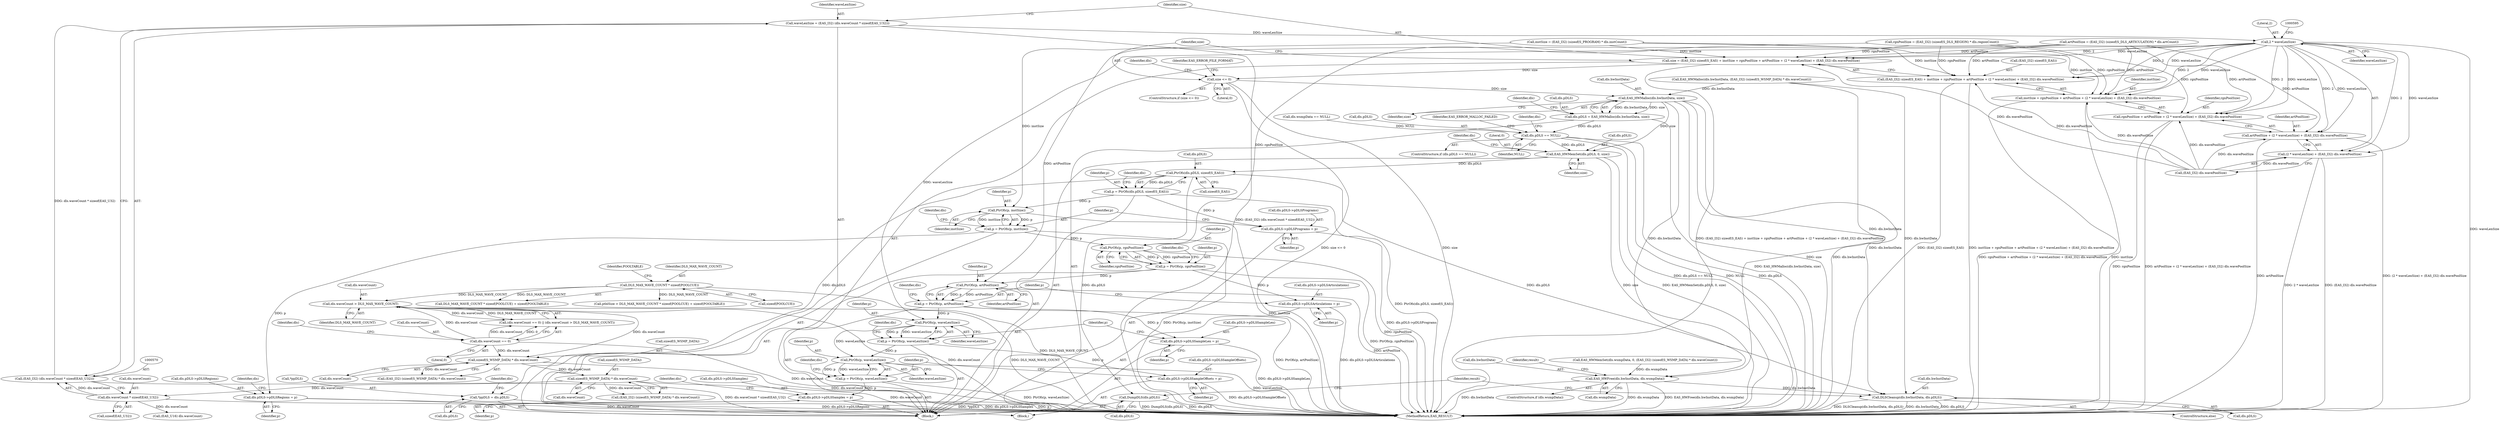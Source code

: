 digraph "0_Android_cadfb7a3c96d4fef06656cf37143e1b3e62cae86@integer" {
"1000567" [label="(Call,waveLenSize = (EAS_I32) (dls.waveCount * sizeof(EAS_U32)))"];
"1000569" [label="(Call,(EAS_I32) (dls.waveCount * sizeof(EAS_U32)))"];
"1000571" [label="(Call,dls.waveCount * sizeof(EAS_U32))"];
"1000467" [label="(Call,sizeof(S_WSMP_DATA) * dls.waveCount)"];
"1000444" [label="(Call,sizeof(S_WSMP_DATA) * dls.waveCount)"];
"1000425" [label="(Call,dls.waveCount > DLS_MAX_WAVE_COUNT)"];
"1000420" [label="(Call,dls.waveCount == 0)"];
"1000395" [label="(Call,DLS_MAX_WAVE_COUNT * sizeof(POOLCUE))"];
"1000591" [label="(Call,2 * waveLenSize)"];
"1000577" [label="(Call,size = (EAS_I32) sizeof(S_EAS) + instSize + rgnPoolSize + artPoolSize + (2 * waveLenSize) + (EAS_I32) dls.wavePoolSize)"];
"1000600" [label="(Call,size <= 0)"];
"1000610" [label="(Call,EAS_HWMalloc(dls.hwInstData, size))"];
"1000606" [label="(Call,dls.pDLS = EAS_HWMalloc(dls.hwInstData, size))"];
"1000616" [label="(Call,dls.pDLS == NULL)"];
"1000625" [label="(Call,EAS_HWMemSet(dls.pDLS, 0, size))"];
"1000640" [label="(Call,PtrOfs(dls.pDLS, sizeof(S_EAS)))"];
"1000638" [label="(Call,p = PtrOfs(dls.pDLS, sizeof(S_EAS)))"];
"1000657" [label="(Call,dls.pDLS->pDLSPrograms = p)"];
"1000666" [label="(Call,PtrOfs(p, instSize))"];
"1000664" [label="(Call,p = PtrOfs(p, instSize))"];
"1000669" [label="(Call,dls.pDLS->pDLSRegions = p)"];
"1000689" [label="(Call,PtrOfs(p, rgnPoolSize))"];
"1000687" [label="(Call,p = PtrOfs(p, rgnPoolSize))"];
"1000703" [label="(Call,dls.pDLS->pDLSArticulations = p)"];
"1000712" [label="(Call,PtrOfs(p, artPoolSize))"];
"1000710" [label="(Call,p = PtrOfs(p, artPoolSize))"];
"1000726" [label="(Call,dls.pDLS->pDLSSampleLen = p)"];
"1000735" [label="(Call,PtrOfs(p, waveLenSize))"];
"1000733" [label="(Call,p = PtrOfs(p, waveLenSize))"];
"1000738" [label="(Call,dls.pDLS->pDLSSampleOffsets = p)"];
"1000747" [label="(Call,PtrOfs(p, waveLenSize))"];
"1000745" [label="(Call,p = PtrOfs(p, waveLenSize))"];
"1000750" [label="(Call,dls.pDLS->pDLSSamples = p)"];
"1000817" [label="(Call,*ppDLS = dls.pDLS)"];
"1000823" [label="(Call,DumpDLS(dls.pDLS))"];
"1000828" [label="(Call,DLSCleanup(dls.hwInstData, dls.pDLS))"];
"1000805" [label="(Call,EAS_HWFree(dls.hwInstData, dls.wsmpData))"];
"1000579" [label="(Call,(EAS_I32) sizeof(S_EAS) + instSize + rgnPoolSize + artPoolSize + (2 * waveLenSize) + (EAS_I32) dls.wavePoolSize)"];
"1000584" [label="(Call,instSize + rgnPoolSize + artPoolSize + (2 * waveLenSize) + (EAS_I32) dls.wavePoolSize)"];
"1000586" [label="(Call,rgnPoolSize + artPoolSize + (2 * waveLenSize) + (EAS_I32) dls.wavePoolSize)"];
"1000588" [label="(Call,artPoolSize + (2 * waveLenSize) + (EAS_I32) dls.wavePoolSize)"];
"1000590" [label="(Call,(2 * waveLenSize) + (EAS_I32) dls.wavePoolSize)"];
"1000713" [label="(Identifier,p)"];
"1000615" [label="(ControlStructure,if (dls.pDLS == NULL))"];
"1000445" [label="(Call,sizeof(S_WSMP_DATA))"];
"1000836" [label="(Identifier,result)"];
"1000749" [label="(Identifier,waveLenSize)"];
"1000689" [label="(Call,PtrOfs(p, rgnPoolSize))"];
"1000721" [label="(Call,(EAS_U16) dls.waveCount)"];
"1000748" [label="(Identifier,p)"];
"1000611" [label="(Call,dls.hwInstData)"];
"1000467" [label="(Call,sizeof(S_WSMP_DATA) * dls.waveCount)"];
"1000599" [label="(ControlStructure,if (size <= 0))"];
"1000580" [label="(Call,(EAS_I32) sizeof(S_EAS))"];
"1000639" [label="(Identifier,p)"];
"1000669" [label="(Call,dls.pDLS->pDLSRegions = p)"];
"1000667" [label="(Identifier,p)"];
"1000704" [label="(Call,dls.pDLS->pDLSArticulations)"];
"1000594" [label="(Call,(EAS_I32) dls.wavePoolSize)"];
"1000712" [label="(Call,PtrOfs(p, artPoolSize))"];
"1000756" [label="(Identifier,p)"];
"1000747" [label="(Call,PtrOfs(p, waveLenSize))"];
"1000484" [label="(Block,)"];
"1000691" [label="(Identifier,rgnPoolSize)"];
"1000820" [label="(Call,dls.pDLS)"];
"1000666" [label="(Call,PtrOfs(p, instSize))"];
"1000400" [label="(Identifier,POOLTABLE)"];
"1000557" [label="(Call,artPoolSize = (EAS_I32) (sizeof(S_DLS_ARTICULATION) * dls.artCount))"];
"1000620" [label="(Identifier,NULL)"];
"1000668" [label="(Identifier,instSize)"];
"1000591" [label="(Call,2 * waveLenSize)"];
"1000823" [label="(Call,DumpDLS(dls.pDLS))"];
"1000829" [label="(Call,dls.hwInstData)"];
"1000630" [label="(Identifier,size)"];
"1000626" [label="(Call,dls.pDLS)"];
"1000460" [label="(Call,EAS_HWMemSet(dls.wsmpData, 0, (EAS_I32) (sizeof(S_WSMP_DATA) * dls.waveCount)))"];
"1000837" [label="(MethodReturn,EAS_RESULT)"];
"1000606" [label="(Call,dls.pDLS = EAS_HWMalloc(dls.hwInstData, size))"];
"1000703" [label="(Call,dls.pDLS->pDLSArticulations = p)"];
"1000610" [label="(Call,EAS_HWMalloc(dls.hwInstData, size))"];
"1000657" [label="(Call,dls.pDLS->pDLSPrograms = p)"];
"1000579" [label="(Call,(EAS_I32) sizeof(S_EAS) + instSize + rgnPoolSize + artPoolSize + (2 * waveLenSize) + (EAS_I32) dls.wavePoolSize)"];
"1000675" [label="(Identifier,p)"];
"1000737" [label="(Identifier,waveLenSize)"];
"1000710" [label="(Call,p = PtrOfs(p, artPoolSize))"];
"1000395" [label="(Call,DLS_MAX_WAVE_COUNT * sizeof(POOLCUE))"];
"1000670" [label="(Call,dls.pDLS->pDLSRegions)"];
"1000711" [label="(Identifier,p)"];
"1000806" [label="(Call,dls.hwInstData)"];
"1000736" [label="(Identifier,p)"];
"1000571" [label="(Call,dls.waveCount * sizeof(EAS_U32))"];
"1000590" [label="(Call,(2 * waveLenSize) + (EAS_I32) dls.wavePoolSize)"];
"1000649" [label="(Identifier,dls)"];
"1000427" [label="(Identifier,dls)"];
"1000672" [label="(Identifier,dls)"];
"1000732" [label="(Identifier,p)"];
"1000814" [label="(Identifier,result)"];
"1000425" [label="(Call,dls.waveCount > DLS_MAX_WAVE_COUNT)"];
"1000468" [label="(Call,sizeof(S_WSMP_DATA))"];
"1000426" [label="(Call,dls.waveCount)"];
"1000714" [label="(Identifier,artPoolSize)"];
"1000421" [label="(Call,dls.waveCount)"];
"1000465" [label="(Call,(EAS_I32) (sizeof(S_WSMP_DATA) * dls.waveCount))"];
"1000825" [label="(Identifier,dls)"];
"1000394" [label="(Call,DLS_MAX_WAVE_COUNT * sizeof(POOLCUE) + sizeof(POOLTABLE))"];
"1000817" [label="(Call,*ppDLS = dls.pDLS)"];
"1000588" [label="(Call,artPoolSize + (2 * waveLenSize) + (EAS_I32) dls.wavePoolSize)"];
"1000735" [label="(Call,PtrOfs(p, waveLenSize))"];
"1000396" [label="(Identifier,DLS_MAX_WAVE_COUNT)"];
"1000744" [label="(Identifier,p)"];
"1000644" [label="(Call,sizeof(S_EAS))"];
"1000601" [label="(Identifier,size)"];
"1000420" [label="(Call,dls.waveCount == 0)"];
"1000664" [label="(Call,p = PtrOfs(p, instSize))"];
"1000759" [label="(Identifier,dls)"];
"1000805" [label="(Call,EAS_HWFree(dls.hwInstData, dls.wsmpData))"];
"1000600" [label="(Call,size <= 0)"];
"1000627" [label="(Identifier,dls)"];
"1000451" [label="(Call,dls.wsmpData == NULL)"];
"1000741" [label="(Identifier,dls)"];
"1000614" [label="(Identifier,size)"];
"1000589" [label="(Identifier,artPoolSize)"];
"1000753" [label="(Identifier,dls)"];
"1000593" [label="(Identifier,waveLenSize)"];
"1000392" [label="(Call,ptblSize > DLS_MAX_WAVE_COUNT * sizeof(POOLCUE) + sizeof(POOLTABLE))"];
"1000444" [label="(Call,sizeof(S_WSMP_DATA) * dls.waveCount)"];
"1000618" [label="(Identifier,dls)"];
"1000734" [label="(Identifier,p)"];
"1000543" [label="(Call,rgnPoolSize = (EAS_I32) (sizeof(S_DLS_REGION) * dls.regionCount))"];
"1000577" [label="(Call,size = (EAS_I32) sizeof(S_EAS) + instSize + rgnPoolSize + artPoolSize + (2 * waveLenSize) + (EAS_I32) dls.wavePoolSize)"];
"1000727" [label="(Call,dls.pDLS->pDLSSampleLen)"];
"1000746" [label="(Identifier,p)"];
"1000568" [label="(Identifier,waveLenSize)"];
"1000586" [label="(Call,rgnPoolSize + artPoolSize + (2 * waveLenSize) + (EAS_I32) dls.wavePoolSize)"];
"1000429" [label="(Identifier,DLS_MAX_WAVE_COUNT)"];
"1000738" [label="(Call,dls.pDLS->pDLSSampleOffsets = p)"];
"1000801" [label="(ControlStructure,if (dls.wsmpData))"];
"1000695" [label="(Identifier,dls)"];
"1000688" [label="(Identifier,p)"];
"1000575" [label="(Call,sizeof(EAS_U32))"];
"1000663" [label="(Identifier,p)"];
"1000816" [label="(Block,)"];
"1000658" [label="(Call,dls.pDLS->pDLSPrograms)"];
"1000585" [label="(Identifier,instSize)"];
"1000592" [label="(Literal,2)"];
"1000751" [label="(Call,dls.pDLS->pDLSSamples)"];
"1000569" [label="(Call,(EAS_I32) (dls.waveCount * sizeof(EAS_U32)))"];
"1000442" [label="(Call,(EAS_I32) (sizeof(S_WSMP_DATA) * dls.waveCount))"];
"1000690" [label="(Identifier,p)"];
"1000572" [label="(Call,dls.waveCount)"];
"1000809" [label="(Call,dls.wsmpData)"];
"1000718" [label="(Identifier,dls)"];
"1000602" [label="(Literal,0)"];
"1000827" [label="(ControlStructure,else)"];
"1000608" [label="(Identifier,dls)"];
"1000470" [label="(Call,dls.waveCount)"];
"1000641" [label="(Call,dls.pDLS)"];
"1000745" [label="(Call,p = PtrOfs(p, waveLenSize))"];
"1000638" [label="(Call,p = PtrOfs(dls.pDLS, sizeof(S_EAS)))"];
"1000584" [label="(Call,instSize + rgnPoolSize + artPoolSize + (2 * waveLenSize) + (EAS_I32) dls.wavePoolSize)"];
"1000447" [label="(Call,dls.waveCount)"];
"1000818" [label="(Call,*ppDLS)"];
"1000616" [label="(Call,dls.pDLS == NULL)"];
"1000640" [label="(Call,PtrOfs(dls.pDLS, sizeof(S_EAS)))"];
"1000578" [label="(Identifier,size)"];
"1000397" [label="(Call,sizeof(POOLCUE))"];
"1000533" [label="(Call,instSize = (EAS_I32) (sizeof(S_PROGRAM) * dls.instCount))"];
"1000665" [label="(Identifier,p)"];
"1000625" [label="(Call,EAS_HWMemSet(dls.pDLS, 0, size))"];
"1000733" [label="(Call,p = PtrOfs(p, waveLenSize))"];
"1000438" [label="(Call,EAS_HWMalloc(dls.hwInstData, (EAS_I32) (sizeof(S_WSMP_DATA) * dls.waveCount)))"];
"1000726" [label="(Call,dls.pDLS->pDLSSampleLen = p)"];
"1000828" [label="(Call,DLSCleanup(dls.hwInstData, dls.pDLS))"];
"1000605" [label="(Identifier,EAS_ERROR_FILE_FORMAT)"];
"1000419" [label="(Call,(dls.waveCount == 0) || (dls.waveCount > DLS_MAX_WAVE_COUNT))"];
"1000634" [label="(Identifier,dls)"];
"1000679" [label="(Identifier,dls)"];
"1000607" [label="(Call,dls.pDLS)"];
"1000709" [label="(Identifier,p)"];
"1000687" [label="(Call,p = PtrOfs(p, rgnPoolSize))"];
"1000739" [label="(Call,dls.pDLS->pDLSSampleOffsets)"];
"1000617" [label="(Call,dls.pDLS)"];
"1000832" [label="(Call,dls.pDLS)"];
"1000424" [label="(Literal,0)"];
"1000624" [label="(Identifier,EAS_ERROR_MALLOC_FAILED)"];
"1000824" [label="(Call,dls.pDLS)"];
"1000629" [label="(Literal,0)"];
"1000750" [label="(Call,dls.pDLS->pDLSSamples = p)"];
"1000587" [label="(Identifier,rgnPoolSize)"];
"1000567" [label="(Call,waveLenSize = (EAS_I32) (dls.waveCount * sizeof(EAS_U32)))"];
"1000567" -> "1000484"  [label="AST: "];
"1000567" -> "1000569"  [label="CFG: "];
"1000568" -> "1000567"  [label="AST: "];
"1000569" -> "1000567"  [label="AST: "];
"1000578" -> "1000567"  [label="CFG: "];
"1000567" -> "1000837"  [label="DDG: (EAS_I32) (dls.waveCount * sizeof(EAS_U32))"];
"1000569" -> "1000567"  [label="DDG: dls.waveCount * sizeof(EAS_U32)"];
"1000567" -> "1000591"  [label="DDG: waveLenSize"];
"1000569" -> "1000571"  [label="CFG: "];
"1000570" -> "1000569"  [label="AST: "];
"1000571" -> "1000569"  [label="AST: "];
"1000569" -> "1000837"  [label="DDG: dls.waveCount * sizeof(EAS_U32)"];
"1000571" -> "1000569"  [label="DDG: dls.waveCount"];
"1000571" -> "1000575"  [label="CFG: "];
"1000572" -> "1000571"  [label="AST: "];
"1000575" -> "1000571"  [label="AST: "];
"1000571" -> "1000837"  [label="DDG: dls.waveCount"];
"1000467" -> "1000571"  [label="DDG: dls.waveCount"];
"1000571" -> "1000721"  [label="DDG: dls.waveCount"];
"1000467" -> "1000465"  [label="AST: "];
"1000467" -> "1000470"  [label="CFG: "];
"1000468" -> "1000467"  [label="AST: "];
"1000470" -> "1000467"  [label="AST: "];
"1000465" -> "1000467"  [label="CFG: "];
"1000467" -> "1000837"  [label="DDG: dls.waveCount"];
"1000467" -> "1000465"  [label="DDG: dls.waveCount"];
"1000444" -> "1000467"  [label="DDG: dls.waveCount"];
"1000444" -> "1000442"  [label="AST: "];
"1000444" -> "1000447"  [label="CFG: "];
"1000445" -> "1000444"  [label="AST: "];
"1000447" -> "1000444"  [label="AST: "];
"1000442" -> "1000444"  [label="CFG: "];
"1000444" -> "1000837"  [label="DDG: dls.waveCount"];
"1000444" -> "1000442"  [label="DDG: dls.waveCount"];
"1000425" -> "1000444"  [label="DDG: dls.waveCount"];
"1000420" -> "1000444"  [label="DDG: dls.waveCount"];
"1000425" -> "1000419"  [label="AST: "];
"1000425" -> "1000429"  [label="CFG: "];
"1000426" -> "1000425"  [label="AST: "];
"1000429" -> "1000425"  [label="AST: "];
"1000419" -> "1000425"  [label="CFG: "];
"1000425" -> "1000837"  [label="DDG: dls.waveCount"];
"1000425" -> "1000837"  [label="DDG: DLS_MAX_WAVE_COUNT"];
"1000425" -> "1000419"  [label="DDG: dls.waveCount"];
"1000425" -> "1000419"  [label="DDG: DLS_MAX_WAVE_COUNT"];
"1000420" -> "1000425"  [label="DDG: dls.waveCount"];
"1000395" -> "1000425"  [label="DDG: DLS_MAX_WAVE_COUNT"];
"1000420" -> "1000419"  [label="AST: "];
"1000420" -> "1000424"  [label="CFG: "];
"1000421" -> "1000420"  [label="AST: "];
"1000424" -> "1000420"  [label="AST: "];
"1000427" -> "1000420"  [label="CFG: "];
"1000419" -> "1000420"  [label="CFG: "];
"1000420" -> "1000837"  [label="DDG: dls.waveCount"];
"1000420" -> "1000419"  [label="DDG: dls.waveCount"];
"1000420" -> "1000419"  [label="DDG: 0"];
"1000395" -> "1000394"  [label="AST: "];
"1000395" -> "1000397"  [label="CFG: "];
"1000396" -> "1000395"  [label="AST: "];
"1000397" -> "1000395"  [label="AST: "];
"1000400" -> "1000395"  [label="CFG: "];
"1000395" -> "1000837"  [label="DDG: DLS_MAX_WAVE_COUNT"];
"1000395" -> "1000392"  [label="DDG: DLS_MAX_WAVE_COUNT"];
"1000395" -> "1000394"  [label="DDG: DLS_MAX_WAVE_COUNT"];
"1000591" -> "1000590"  [label="AST: "];
"1000591" -> "1000593"  [label="CFG: "];
"1000592" -> "1000591"  [label="AST: "];
"1000593" -> "1000591"  [label="AST: "];
"1000595" -> "1000591"  [label="CFG: "];
"1000591" -> "1000837"  [label="DDG: waveLenSize"];
"1000591" -> "1000577"  [label="DDG: 2"];
"1000591" -> "1000577"  [label="DDG: waveLenSize"];
"1000591" -> "1000579"  [label="DDG: 2"];
"1000591" -> "1000579"  [label="DDG: waveLenSize"];
"1000591" -> "1000584"  [label="DDG: 2"];
"1000591" -> "1000584"  [label="DDG: waveLenSize"];
"1000591" -> "1000586"  [label="DDG: 2"];
"1000591" -> "1000586"  [label="DDG: waveLenSize"];
"1000591" -> "1000588"  [label="DDG: 2"];
"1000591" -> "1000588"  [label="DDG: waveLenSize"];
"1000591" -> "1000590"  [label="DDG: 2"];
"1000591" -> "1000590"  [label="DDG: waveLenSize"];
"1000591" -> "1000735"  [label="DDG: waveLenSize"];
"1000577" -> "1000484"  [label="AST: "];
"1000577" -> "1000579"  [label="CFG: "];
"1000578" -> "1000577"  [label="AST: "];
"1000579" -> "1000577"  [label="AST: "];
"1000601" -> "1000577"  [label="CFG: "];
"1000577" -> "1000837"  [label="DDG: (EAS_I32) sizeof(S_EAS) + instSize + rgnPoolSize + artPoolSize + (2 * waveLenSize) + (EAS_I32) dls.wavePoolSize"];
"1000533" -> "1000577"  [label="DDG: instSize"];
"1000543" -> "1000577"  [label="DDG: rgnPoolSize"];
"1000557" -> "1000577"  [label="DDG: artPoolSize"];
"1000594" -> "1000577"  [label="DDG: dls.wavePoolSize"];
"1000577" -> "1000600"  [label="DDG: size"];
"1000600" -> "1000599"  [label="AST: "];
"1000600" -> "1000602"  [label="CFG: "];
"1000601" -> "1000600"  [label="AST: "];
"1000602" -> "1000600"  [label="AST: "];
"1000605" -> "1000600"  [label="CFG: "];
"1000608" -> "1000600"  [label="CFG: "];
"1000600" -> "1000837"  [label="DDG: size <= 0"];
"1000600" -> "1000837"  [label="DDG: size"];
"1000600" -> "1000610"  [label="DDG: size"];
"1000610" -> "1000606"  [label="AST: "];
"1000610" -> "1000614"  [label="CFG: "];
"1000611" -> "1000610"  [label="AST: "];
"1000614" -> "1000610"  [label="AST: "];
"1000606" -> "1000610"  [label="CFG: "];
"1000610" -> "1000837"  [label="DDG: size"];
"1000610" -> "1000837"  [label="DDG: dls.hwInstData"];
"1000610" -> "1000606"  [label="DDG: dls.hwInstData"];
"1000610" -> "1000606"  [label="DDG: size"];
"1000438" -> "1000610"  [label="DDG: dls.hwInstData"];
"1000610" -> "1000625"  [label="DDG: size"];
"1000610" -> "1000805"  [label="DDG: dls.hwInstData"];
"1000610" -> "1000828"  [label="DDG: dls.hwInstData"];
"1000606" -> "1000484"  [label="AST: "];
"1000607" -> "1000606"  [label="AST: "];
"1000618" -> "1000606"  [label="CFG: "];
"1000606" -> "1000837"  [label="DDG: EAS_HWMalloc(dls.hwInstData, size)"];
"1000606" -> "1000616"  [label="DDG: dls.pDLS"];
"1000616" -> "1000615"  [label="AST: "];
"1000616" -> "1000620"  [label="CFG: "];
"1000617" -> "1000616"  [label="AST: "];
"1000620" -> "1000616"  [label="AST: "];
"1000624" -> "1000616"  [label="CFG: "];
"1000627" -> "1000616"  [label="CFG: "];
"1000616" -> "1000837"  [label="DDG: dls.pDLS"];
"1000616" -> "1000837"  [label="DDG: dls.pDLS == NULL"];
"1000616" -> "1000837"  [label="DDG: NULL"];
"1000451" -> "1000616"  [label="DDG: NULL"];
"1000616" -> "1000625"  [label="DDG: dls.pDLS"];
"1000625" -> "1000484"  [label="AST: "];
"1000625" -> "1000630"  [label="CFG: "];
"1000626" -> "1000625"  [label="AST: "];
"1000629" -> "1000625"  [label="AST: "];
"1000630" -> "1000625"  [label="AST: "];
"1000634" -> "1000625"  [label="CFG: "];
"1000625" -> "1000837"  [label="DDG: size"];
"1000625" -> "1000837"  [label="DDG: EAS_HWMemSet(dls.pDLS, 0, size)"];
"1000625" -> "1000640"  [label="DDG: dls.pDLS"];
"1000640" -> "1000638"  [label="AST: "];
"1000640" -> "1000644"  [label="CFG: "];
"1000641" -> "1000640"  [label="AST: "];
"1000644" -> "1000640"  [label="AST: "];
"1000638" -> "1000640"  [label="CFG: "];
"1000640" -> "1000638"  [label="DDG: dls.pDLS"];
"1000640" -> "1000817"  [label="DDG: dls.pDLS"];
"1000640" -> "1000823"  [label="DDG: dls.pDLS"];
"1000640" -> "1000828"  [label="DDG: dls.pDLS"];
"1000638" -> "1000484"  [label="AST: "];
"1000639" -> "1000638"  [label="AST: "];
"1000649" -> "1000638"  [label="CFG: "];
"1000638" -> "1000837"  [label="DDG: PtrOfs(dls.pDLS, sizeof(S_EAS))"];
"1000638" -> "1000657"  [label="DDG: p"];
"1000638" -> "1000666"  [label="DDG: p"];
"1000657" -> "1000484"  [label="AST: "];
"1000657" -> "1000663"  [label="CFG: "];
"1000658" -> "1000657"  [label="AST: "];
"1000663" -> "1000657"  [label="AST: "];
"1000665" -> "1000657"  [label="CFG: "];
"1000657" -> "1000837"  [label="DDG: dls.pDLS->pDLSPrograms"];
"1000666" -> "1000664"  [label="AST: "];
"1000666" -> "1000668"  [label="CFG: "];
"1000667" -> "1000666"  [label="AST: "];
"1000668" -> "1000666"  [label="AST: "];
"1000664" -> "1000666"  [label="CFG: "];
"1000666" -> "1000837"  [label="DDG: instSize"];
"1000666" -> "1000664"  [label="DDG: p"];
"1000666" -> "1000664"  [label="DDG: instSize"];
"1000533" -> "1000666"  [label="DDG: instSize"];
"1000664" -> "1000484"  [label="AST: "];
"1000665" -> "1000664"  [label="AST: "];
"1000672" -> "1000664"  [label="CFG: "];
"1000664" -> "1000837"  [label="DDG: PtrOfs(p, instSize)"];
"1000664" -> "1000669"  [label="DDG: p"];
"1000664" -> "1000689"  [label="DDG: p"];
"1000669" -> "1000484"  [label="AST: "];
"1000669" -> "1000675"  [label="CFG: "];
"1000670" -> "1000669"  [label="AST: "];
"1000675" -> "1000669"  [label="AST: "];
"1000679" -> "1000669"  [label="CFG: "];
"1000669" -> "1000837"  [label="DDG: dls.pDLS->pDLSRegions"];
"1000689" -> "1000687"  [label="AST: "];
"1000689" -> "1000691"  [label="CFG: "];
"1000690" -> "1000689"  [label="AST: "];
"1000691" -> "1000689"  [label="AST: "];
"1000687" -> "1000689"  [label="CFG: "];
"1000689" -> "1000837"  [label="DDG: rgnPoolSize"];
"1000689" -> "1000687"  [label="DDG: p"];
"1000689" -> "1000687"  [label="DDG: rgnPoolSize"];
"1000543" -> "1000689"  [label="DDG: rgnPoolSize"];
"1000687" -> "1000484"  [label="AST: "];
"1000688" -> "1000687"  [label="AST: "];
"1000695" -> "1000687"  [label="CFG: "];
"1000687" -> "1000837"  [label="DDG: PtrOfs(p, rgnPoolSize)"];
"1000687" -> "1000703"  [label="DDG: p"];
"1000687" -> "1000712"  [label="DDG: p"];
"1000703" -> "1000484"  [label="AST: "];
"1000703" -> "1000709"  [label="CFG: "];
"1000704" -> "1000703"  [label="AST: "];
"1000709" -> "1000703"  [label="AST: "];
"1000711" -> "1000703"  [label="CFG: "];
"1000703" -> "1000837"  [label="DDG: dls.pDLS->pDLSArticulations"];
"1000712" -> "1000710"  [label="AST: "];
"1000712" -> "1000714"  [label="CFG: "];
"1000713" -> "1000712"  [label="AST: "];
"1000714" -> "1000712"  [label="AST: "];
"1000710" -> "1000712"  [label="CFG: "];
"1000712" -> "1000837"  [label="DDG: artPoolSize"];
"1000712" -> "1000710"  [label="DDG: p"];
"1000712" -> "1000710"  [label="DDG: artPoolSize"];
"1000557" -> "1000712"  [label="DDG: artPoolSize"];
"1000710" -> "1000484"  [label="AST: "];
"1000711" -> "1000710"  [label="AST: "];
"1000718" -> "1000710"  [label="CFG: "];
"1000710" -> "1000837"  [label="DDG: PtrOfs(p, artPoolSize)"];
"1000710" -> "1000726"  [label="DDG: p"];
"1000710" -> "1000735"  [label="DDG: p"];
"1000726" -> "1000484"  [label="AST: "];
"1000726" -> "1000732"  [label="CFG: "];
"1000727" -> "1000726"  [label="AST: "];
"1000732" -> "1000726"  [label="AST: "];
"1000734" -> "1000726"  [label="CFG: "];
"1000726" -> "1000837"  [label="DDG: dls.pDLS->pDLSSampleLen"];
"1000735" -> "1000733"  [label="AST: "];
"1000735" -> "1000737"  [label="CFG: "];
"1000736" -> "1000735"  [label="AST: "];
"1000737" -> "1000735"  [label="AST: "];
"1000733" -> "1000735"  [label="CFG: "];
"1000735" -> "1000733"  [label="DDG: p"];
"1000735" -> "1000733"  [label="DDG: waveLenSize"];
"1000735" -> "1000747"  [label="DDG: waveLenSize"];
"1000733" -> "1000484"  [label="AST: "];
"1000734" -> "1000733"  [label="AST: "];
"1000741" -> "1000733"  [label="CFG: "];
"1000733" -> "1000738"  [label="DDG: p"];
"1000733" -> "1000747"  [label="DDG: p"];
"1000738" -> "1000484"  [label="AST: "];
"1000738" -> "1000744"  [label="CFG: "];
"1000739" -> "1000738"  [label="AST: "];
"1000744" -> "1000738"  [label="AST: "];
"1000746" -> "1000738"  [label="CFG: "];
"1000738" -> "1000837"  [label="DDG: dls.pDLS->pDLSSampleOffsets"];
"1000747" -> "1000745"  [label="AST: "];
"1000747" -> "1000749"  [label="CFG: "];
"1000748" -> "1000747"  [label="AST: "];
"1000749" -> "1000747"  [label="AST: "];
"1000745" -> "1000747"  [label="CFG: "];
"1000747" -> "1000837"  [label="DDG: waveLenSize"];
"1000747" -> "1000745"  [label="DDG: p"];
"1000747" -> "1000745"  [label="DDG: waveLenSize"];
"1000745" -> "1000484"  [label="AST: "];
"1000746" -> "1000745"  [label="AST: "];
"1000753" -> "1000745"  [label="CFG: "];
"1000745" -> "1000837"  [label="DDG: PtrOfs(p, waveLenSize)"];
"1000745" -> "1000750"  [label="DDG: p"];
"1000750" -> "1000484"  [label="AST: "];
"1000750" -> "1000756"  [label="CFG: "];
"1000751" -> "1000750"  [label="AST: "];
"1000756" -> "1000750"  [label="AST: "];
"1000759" -> "1000750"  [label="CFG: "];
"1000750" -> "1000837"  [label="DDG: dls.pDLS->pDLSSamples"];
"1000750" -> "1000837"  [label="DDG: p"];
"1000817" -> "1000816"  [label="AST: "];
"1000817" -> "1000820"  [label="CFG: "];
"1000818" -> "1000817"  [label="AST: "];
"1000820" -> "1000817"  [label="AST: "];
"1000825" -> "1000817"  [label="CFG: "];
"1000817" -> "1000837"  [label="DDG: *ppDLS"];
"1000823" -> "1000816"  [label="AST: "];
"1000823" -> "1000824"  [label="CFG: "];
"1000824" -> "1000823"  [label="AST: "];
"1000836" -> "1000823"  [label="CFG: "];
"1000823" -> "1000837"  [label="DDG: dls.pDLS"];
"1000823" -> "1000837"  [label="DDG: DumpDLS(dls.pDLS)"];
"1000828" -> "1000827"  [label="AST: "];
"1000828" -> "1000832"  [label="CFG: "];
"1000829" -> "1000828"  [label="AST: "];
"1000832" -> "1000828"  [label="AST: "];
"1000836" -> "1000828"  [label="CFG: "];
"1000828" -> "1000837"  [label="DDG: dls.hwInstData"];
"1000828" -> "1000837"  [label="DDG: dls.pDLS"];
"1000828" -> "1000837"  [label="DDG: DLSCleanup(dls.hwInstData, dls.pDLS)"];
"1000805" -> "1000828"  [label="DDG: dls.hwInstData"];
"1000438" -> "1000828"  [label="DDG: dls.hwInstData"];
"1000805" -> "1000801"  [label="AST: "];
"1000805" -> "1000809"  [label="CFG: "];
"1000806" -> "1000805"  [label="AST: "];
"1000809" -> "1000805"  [label="AST: "];
"1000814" -> "1000805"  [label="CFG: "];
"1000805" -> "1000837"  [label="DDG: EAS_HWFree(dls.hwInstData, dls.wsmpData)"];
"1000805" -> "1000837"  [label="DDG: dls.hwInstData"];
"1000805" -> "1000837"  [label="DDG: dls.wsmpData"];
"1000438" -> "1000805"  [label="DDG: dls.hwInstData"];
"1000460" -> "1000805"  [label="DDG: dls.wsmpData"];
"1000579" -> "1000584"  [label="CFG: "];
"1000580" -> "1000579"  [label="AST: "];
"1000584" -> "1000579"  [label="AST: "];
"1000579" -> "1000837"  [label="DDG: (EAS_I32) sizeof(S_EAS)"];
"1000579" -> "1000837"  [label="DDG: instSize + rgnPoolSize + artPoolSize + (2 * waveLenSize) + (EAS_I32) dls.wavePoolSize"];
"1000533" -> "1000579"  [label="DDG: instSize"];
"1000543" -> "1000579"  [label="DDG: rgnPoolSize"];
"1000557" -> "1000579"  [label="DDG: artPoolSize"];
"1000594" -> "1000579"  [label="DDG: dls.wavePoolSize"];
"1000584" -> "1000586"  [label="CFG: "];
"1000585" -> "1000584"  [label="AST: "];
"1000586" -> "1000584"  [label="AST: "];
"1000584" -> "1000837"  [label="DDG: rgnPoolSize + artPoolSize + (2 * waveLenSize) + (EAS_I32) dls.wavePoolSize"];
"1000584" -> "1000837"  [label="DDG: instSize"];
"1000533" -> "1000584"  [label="DDG: instSize"];
"1000543" -> "1000584"  [label="DDG: rgnPoolSize"];
"1000557" -> "1000584"  [label="DDG: artPoolSize"];
"1000594" -> "1000584"  [label="DDG: dls.wavePoolSize"];
"1000586" -> "1000588"  [label="CFG: "];
"1000587" -> "1000586"  [label="AST: "];
"1000588" -> "1000586"  [label="AST: "];
"1000586" -> "1000837"  [label="DDG: artPoolSize + (2 * waveLenSize) + (EAS_I32) dls.wavePoolSize"];
"1000586" -> "1000837"  [label="DDG: rgnPoolSize"];
"1000543" -> "1000586"  [label="DDG: rgnPoolSize"];
"1000557" -> "1000586"  [label="DDG: artPoolSize"];
"1000594" -> "1000586"  [label="DDG: dls.wavePoolSize"];
"1000588" -> "1000590"  [label="CFG: "];
"1000589" -> "1000588"  [label="AST: "];
"1000590" -> "1000588"  [label="AST: "];
"1000588" -> "1000837"  [label="DDG: artPoolSize"];
"1000588" -> "1000837"  [label="DDG: (2 * waveLenSize) + (EAS_I32) dls.wavePoolSize"];
"1000557" -> "1000588"  [label="DDG: artPoolSize"];
"1000594" -> "1000588"  [label="DDG: dls.wavePoolSize"];
"1000590" -> "1000594"  [label="CFG: "];
"1000594" -> "1000590"  [label="AST: "];
"1000590" -> "1000837"  [label="DDG: 2 * waveLenSize"];
"1000590" -> "1000837"  [label="DDG: (EAS_I32) dls.wavePoolSize"];
"1000594" -> "1000590"  [label="DDG: dls.wavePoolSize"];
}

